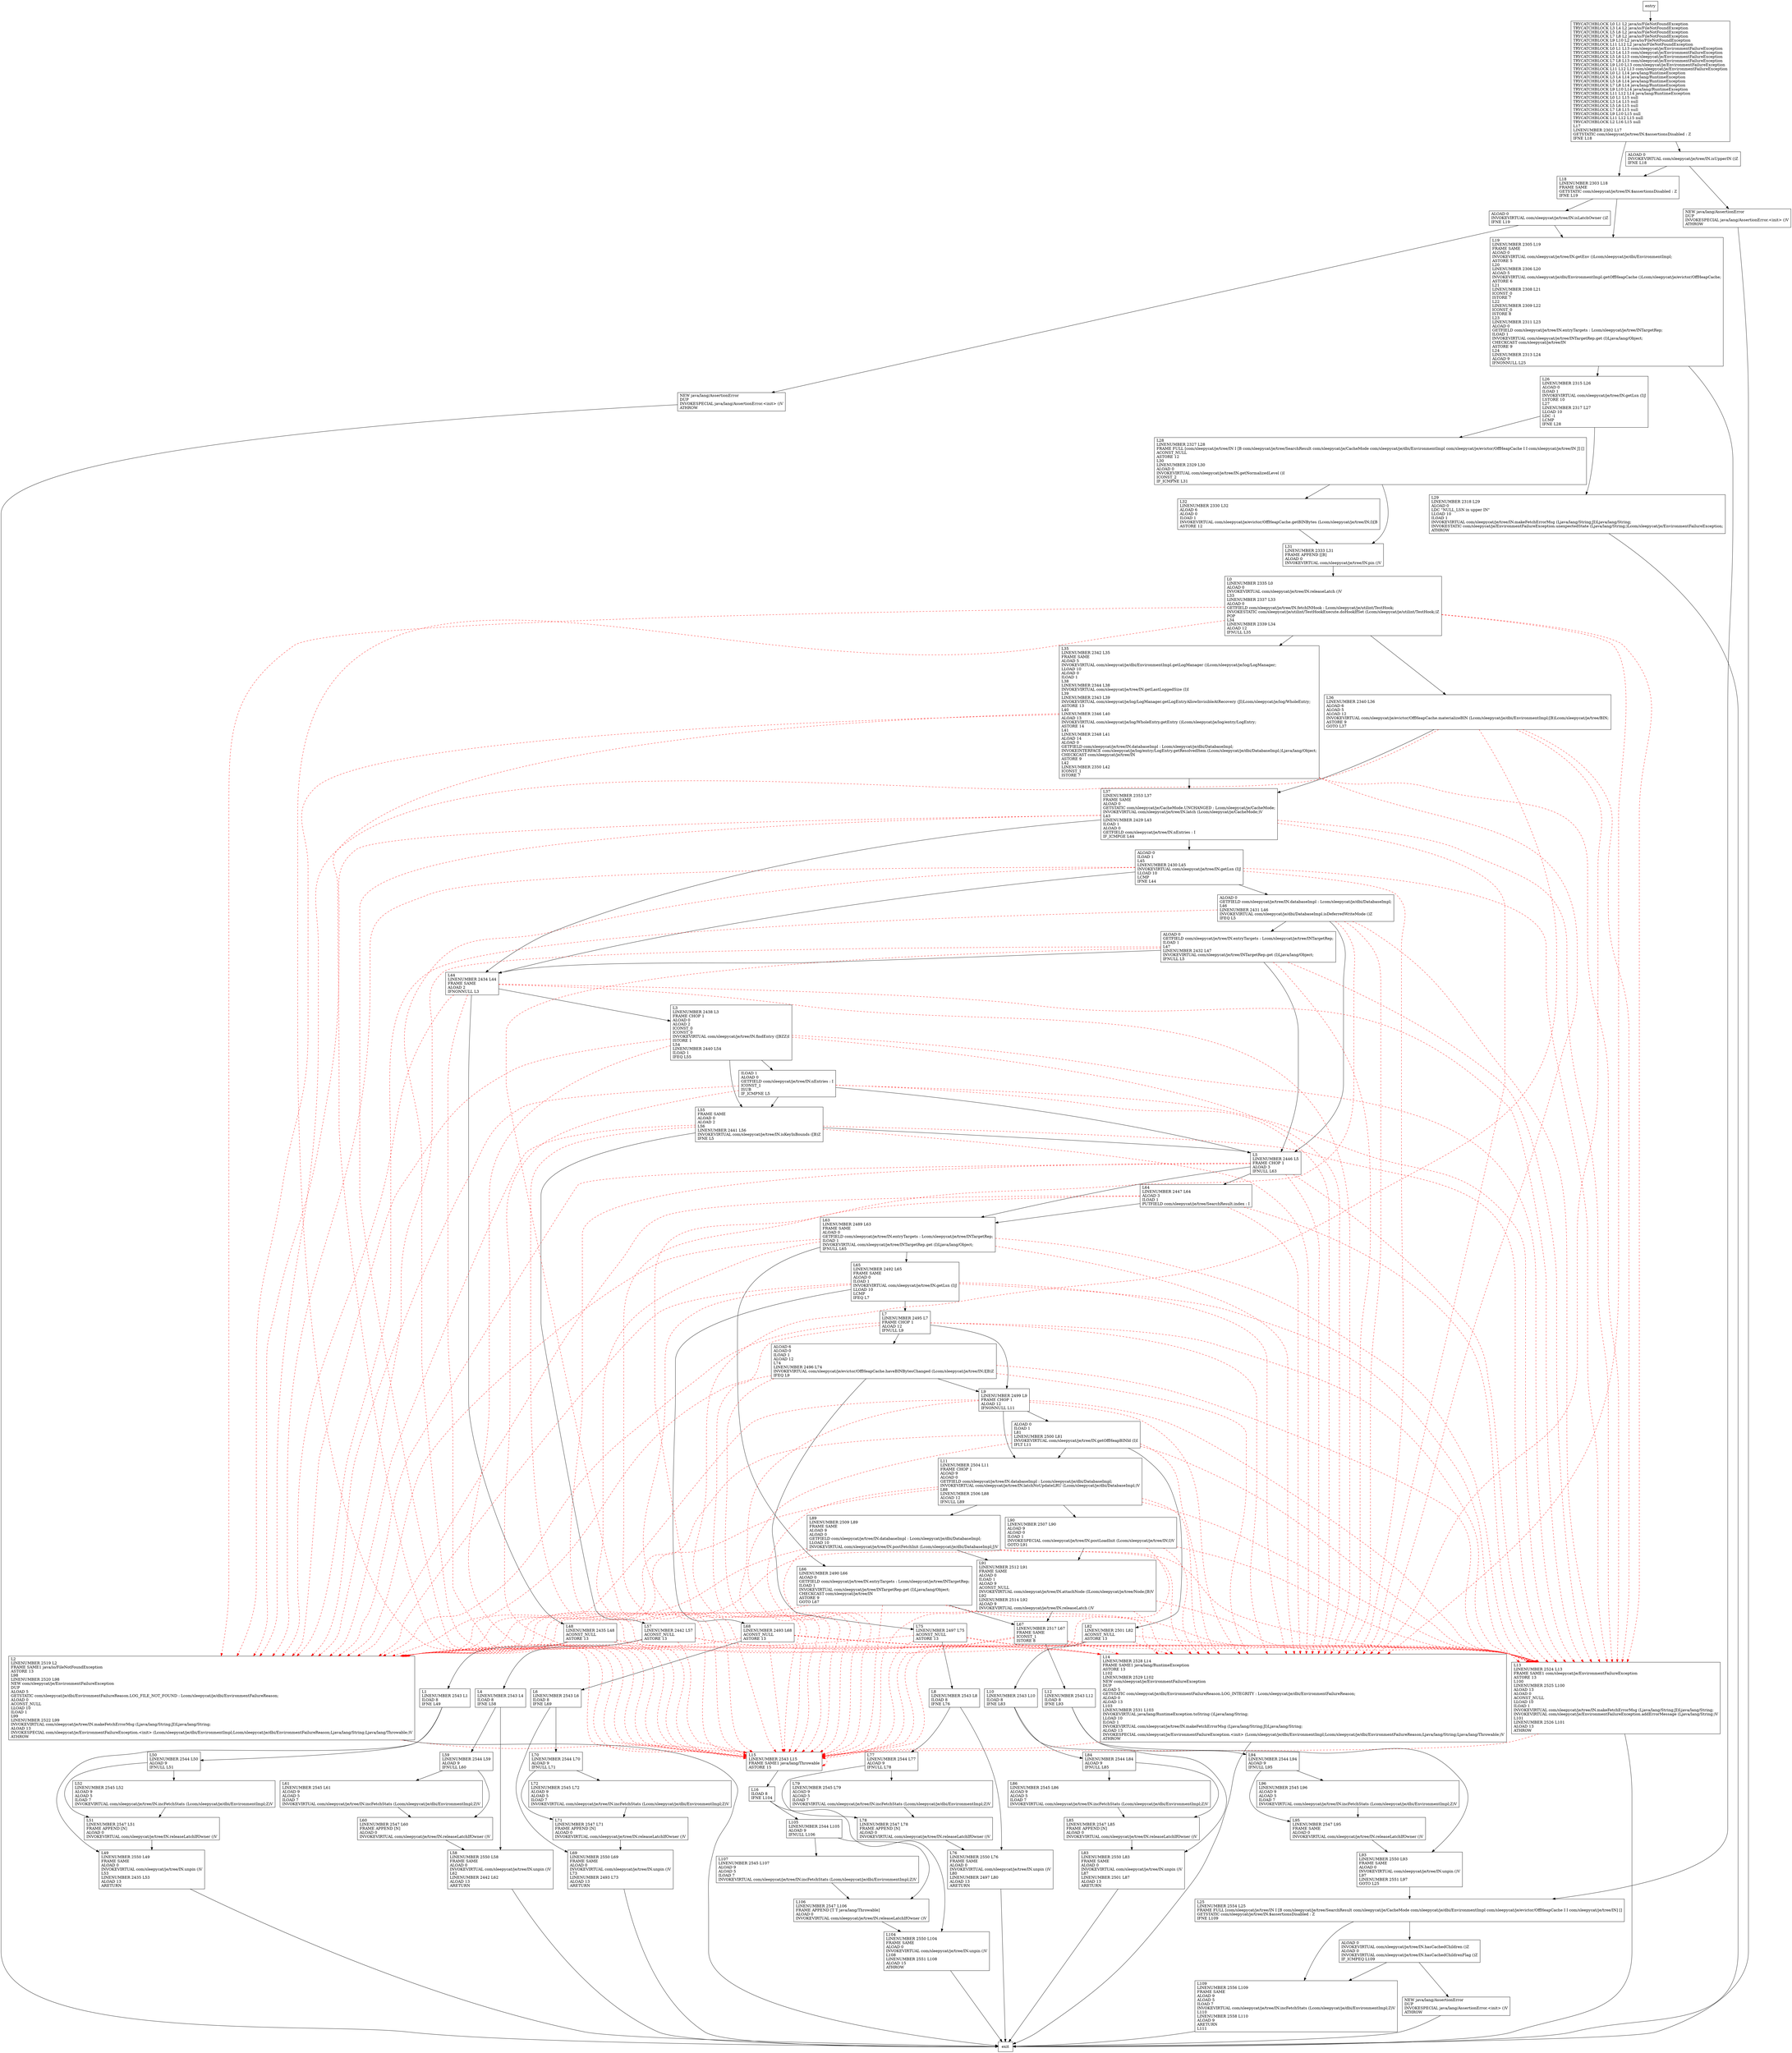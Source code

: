 digraph fetchINWithNoLatch {
node [shape=record];
688220660 [label="L7\lLINENUMBER 2495 L7\lFRAME CHOP 1\lALOAD 12\lIFNULL L9\l"];
1591822671 [label="L14\lLINENUMBER 2528 L14\lFRAME SAME1 java/lang/RuntimeException\lASTORE 13\lL102\lLINENUMBER 2529 L102\lNEW com/sleepycat/je/EnvironmentFailureException\lDUP\lALOAD 5\lGETSTATIC com/sleepycat/je/dbi/EnvironmentFailureReason.LOG_INTEGRITY : Lcom/sleepycat/je/dbi/EnvironmentFailureReason;\lALOAD 0\lALOAD 13\lL103\lLINENUMBER 2531 L103\lINVOKEVIRTUAL java/lang/RuntimeException.toString ()Ljava/lang/String;\lLLOAD 10\lILOAD 1\lINVOKEVIRTUAL com/sleepycat/je/tree/IN.makeFetchErrorMsg (Ljava/lang/String;JI)Ljava/lang/String;\lALOAD 13\lINVOKESPECIAL com/sleepycat/je/EnvironmentFailureException.\<init\> (Lcom/sleepycat/je/dbi/EnvironmentImpl;Lcom/sleepycat/je/dbi/EnvironmentFailureReason;Ljava/lang/String;Ljava/lang/Throwable;)V\lATHROW\l"];
1000175473 [label="L1\lLINENUMBER 2543 L1\lILOAD 8\lIFNE L49\l"];
372981376 [label="L28\lLINENUMBER 2327 L28\lFRAME FULL [com/sleepycat/je/tree/IN I [B com/sleepycat/je/tree/SearchResult com/sleepycat/je/CacheMode com/sleepycat/je/dbi/EnvironmentImpl com/sleepycat/je/evictor/OffHeapCache I I com/sleepycat/je/tree/IN J] []\lACONST_NULL\lASTORE 12\lL30\lLINENUMBER 2329 L30\lALOAD 0\lINVOKEVIRTUAL com/sleepycat/je/tree/IN.getNormalizedLevel ()I\lICONST_2\lIF_ICMPNE L31\l"];
1167672106 [label="ALOAD 0\lILOAD 1\lL45\lLINENUMBER 2430 L45\lINVOKEVIRTUAL com/sleepycat/je/tree/IN.getLsn (I)J\lLLOAD 10\lLCMP\lIFNE L44\l"];
2144893273 [label="L61\lLINENUMBER 2545 L61\lALOAD 9\lALOAD 5\lILOAD 7\lINVOKEVIRTUAL com/sleepycat/je/tree/IN.incFetchStats (Lcom/sleepycat/je/dbi/EnvironmentImpl;Z)V\l"];
1570722339 [label="L65\lLINENUMBER 2492 L65\lFRAME SAME\lALOAD 0\lILOAD 1\lINVOKEVIRTUAL com/sleepycat/je/tree/IN.getLsn (I)J\lLLOAD 10\lLCMP\lIFEQ L7\l"];
1776219440 [label="L0\lLINENUMBER 2335 L0\lALOAD 0\lINVOKEVIRTUAL com/sleepycat/je/tree/IN.releaseLatch ()V\lL33\lLINENUMBER 2337 L33\lALOAD 0\lGETFIELD com/sleepycat/je/tree/IN.fetchINHook : Lcom/sleepycat/je/utilint/TestHook;\lINVOKESTATIC com/sleepycat/je/utilint/TestHookExecute.doHookIfSet (Lcom/sleepycat/je/utilint/TestHook;)Z\lPOP\lL34\lLINENUMBER 2339 L34\lALOAD 12\lIFNULL L35\l"];
1716292671 [label="ALOAD 0\lILOAD 1\lL81\lLINENUMBER 2500 L81\lINVOKEVIRTUAL com/sleepycat/je/tree/IN.getOffHeapBINId (I)I\lIFLT L11\l"];
827139147 [label="L10\lLINENUMBER 2543 L10\lILOAD 8\lIFNE L83\l"];
1921387794 [label="L25\lLINENUMBER 2554 L25\lFRAME FULL [com/sleepycat/je/tree/IN I [B com/sleepycat/je/tree/SearchResult com/sleepycat/je/CacheMode com/sleepycat/je/dbi/EnvironmentImpl com/sleepycat/je/evictor/OffHeapCache I I com/sleepycat/je/tree/IN] []\lGETSTATIC com/sleepycat/je/tree/IN.$assertionsDisabled : Z\lIFNE L109\l"];
1006323357 [label="L90\lLINENUMBER 2507 L90\lALOAD 9\lALOAD 0\lILOAD 1\lINVOKESPECIAL com/sleepycat/je/tree/IN.postLoadInit (Lcom/sleepycat/je/tree/IN;I)V\lGOTO L91\l"];
1247280634 [label="L86\lLINENUMBER 2545 L86\lALOAD 9\lALOAD 5\lILOAD 7\lINVOKEVIRTUAL com/sleepycat/je/tree/IN.incFetchStats (Lcom/sleepycat/je/dbi/EnvironmentImpl;Z)V\l"];
1335457988 [label="L9\lLINENUMBER 2499 L9\lFRAME CHOP 1\lALOAD 12\lIFNONNULL L11\l"];
290663408 [label="L49\lLINENUMBER 2550 L49\lFRAME SAME\lALOAD 0\lINVOKEVIRTUAL com/sleepycat/je/tree/IN.unpin ()V\lL53\lLINENUMBER 2435 L53\lALOAD 13\lARETURN\l"];
1879596078 [label="L85\lLINENUMBER 2547 L85\lFRAME APPEND [N]\lALOAD 0\lINVOKEVIRTUAL com/sleepycat/je/tree/IN.releaseLatchIfOwner ()V\l"];
1392000364 [label="L19\lLINENUMBER 2305 L19\lFRAME SAME\lALOAD 0\lINVOKEVIRTUAL com/sleepycat/je/tree/IN.getEnv ()Lcom/sleepycat/je/dbi/EnvironmentImpl;\lASTORE 5\lL20\lLINENUMBER 2306 L20\lALOAD 5\lINVOKEVIRTUAL com/sleepycat/je/dbi/EnvironmentImpl.getOffHeapCache ()Lcom/sleepycat/je/evictor/OffHeapCache;\lASTORE 6\lL21\lLINENUMBER 2308 L21\lICONST_0\lISTORE 7\lL22\lLINENUMBER 2309 L22\lICONST_0\lISTORE 8\lL23\lLINENUMBER 2311 L23\lALOAD 0\lGETFIELD com/sleepycat/je/tree/IN.entryTargets : Lcom/sleepycat/je/tree/INTargetRep;\lILOAD 1\lINVOKEVIRTUAL com/sleepycat/je/tree/INTargetRep.get (I)Ljava/lang/Object;\lCHECKCAST com/sleepycat/je/tree/IN\lASTORE 9\lL24\lLINENUMBER 2313 L24\lALOAD 9\lIFNONNULL L25\l"];
987632891 [label="L96\lLINENUMBER 2545 L96\lALOAD 9\lALOAD 5\lILOAD 7\lINVOKEVIRTUAL com/sleepycat/je/tree/IN.incFetchStats (Lcom/sleepycat/je/dbi/EnvironmentImpl;Z)V\l"];
1257808218 [label="L68\lLINENUMBER 2493 L68\lACONST_NULL\lASTORE 13\l"];
1636192019 [label="L26\lLINENUMBER 2315 L26\lALOAD 0\lILOAD 1\lINVOKEVIRTUAL com/sleepycat/je/tree/IN.getLsn (I)J\lLSTORE 10\lL27\lLINENUMBER 2317 L27\lLLOAD 10\lLDC -1\lLCMP\lIFNE L28\l"];
693914766 [label="L83\lLINENUMBER 2550 L83\lFRAME SAME\lALOAD 0\lINVOKEVIRTUAL com/sleepycat/je/tree/IN.unpin ()V\lL87\lLINENUMBER 2501 L87\lALOAD 13\lARETURN\l"];
474551094 [label="ALOAD 0\lINVOKEVIRTUAL com/sleepycat/je/tree/IN.isUpperIN ()Z\lIFNE L18\l"];
458484104 [label="L104\lLINENUMBER 2550 L104\lFRAME SAME\lALOAD 0\lINVOKEVIRTUAL com/sleepycat/je/tree/IN.unpin ()V\lL108\lLINENUMBER 2551 L108\lALOAD 15\lATHROW\l"];
920885633 [label="L89\lLINENUMBER 2509 L89\lFRAME SAME\lALOAD 9\lALOAD 0\lGETFIELD com/sleepycat/je/tree/IN.databaseImpl : Lcom/sleepycat/je/dbi/DatabaseImpl;\lLLOAD 10\lINVOKEVIRTUAL com/sleepycat/je/tree/IN.postFetchInit (Lcom/sleepycat/je/dbi/DatabaseImpl;J)V\l"];
1911937021 [label="L94\lLINENUMBER 2544 L94\lALOAD 9\lIFNULL L95\l"];
623288150 [label="ALOAD 0\lINVOKEVIRTUAL com/sleepycat/je/tree/IN.hasCachedChildren ()Z\lALOAD 0\lINVOKEVIRTUAL com/sleepycat/je/tree/IN.hasCachedChildrenFlag ()Z\lIF_ICMPEQ L109\l"];
1443026816 [label="L105\lLINENUMBER 2544 L105\lALOAD 9\lIFNULL L106\l"];
1513992569 [label="TRYCATCHBLOCK L0 L1 L2 java/io/FileNotFoundException\lTRYCATCHBLOCK L3 L4 L2 java/io/FileNotFoundException\lTRYCATCHBLOCK L5 L6 L2 java/io/FileNotFoundException\lTRYCATCHBLOCK L7 L8 L2 java/io/FileNotFoundException\lTRYCATCHBLOCK L9 L10 L2 java/io/FileNotFoundException\lTRYCATCHBLOCK L11 L12 L2 java/io/FileNotFoundException\lTRYCATCHBLOCK L0 L1 L13 com/sleepycat/je/EnvironmentFailureException\lTRYCATCHBLOCK L3 L4 L13 com/sleepycat/je/EnvironmentFailureException\lTRYCATCHBLOCK L5 L6 L13 com/sleepycat/je/EnvironmentFailureException\lTRYCATCHBLOCK L7 L8 L13 com/sleepycat/je/EnvironmentFailureException\lTRYCATCHBLOCK L9 L10 L13 com/sleepycat/je/EnvironmentFailureException\lTRYCATCHBLOCK L11 L12 L13 com/sleepycat/je/EnvironmentFailureException\lTRYCATCHBLOCK L0 L1 L14 java/lang/RuntimeException\lTRYCATCHBLOCK L3 L4 L14 java/lang/RuntimeException\lTRYCATCHBLOCK L5 L6 L14 java/lang/RuntimeException\lTRYCATCHBLOCK L7 L8 L14 java/lang/RuntimeException\lTRYCATCHBLOCK L9 L10 L14 java/lang/RuntimeException\lTRYCATCHBLOCK L11 L12 L14 java/lang/RuntimeException\lTRYCATCHBLOCK L0 L1 L15 null\lTRYCATCHBLOCK L3 L4 L15 null\lTRYCATCHBLOCK L5 L6 L15 null\lTRYCATCHBLOCK L7 L8 L15 null\lTRYCATCHBLOCK L9 L10 L15 null\lTRYCATCHBLOCK L11 L12 L15 null\lTRYCATCHBLOCK L2 L16 L15 null\lL17\lLINENUMBER 2302 L17\lGETSTATIC com/sleepycat/je/tree/IN.$assertionsDisabled : Z\lIFNE L18\l"];
1773276839 [label="L2\lLINENUMBER 2519 L2\lFRAME SAME1 java/io/FileNotFoundException\lASTORE 13\lL98\lLINENUMBER 2520 L98\lNEW com/sleepycat/je/EnvironmentFailureException\lDUP\lALOAD 5\lGETSTATIC com/sleepycat/je/dbi/EnvironmentFailureReason.LOG_FILE_NOT_FOUND : Lcom/sleepycat/je/dbi/EnvironmentFailureReason;\lALOAD 0\lACONST_NULL\lLLOAD 10\lILOAD 1\lL99\lLINENUMBER 2522 L99\lINVOKEVIRTUAL com/sleepycat/je/tree/IN.makeFetchErrorMsg (Ljava/lang/String;JI)Ljava/lang/String;\lALOAD 13\lINVOKESPECIAL com/sleepycat/je/EnvironmentFailureException.\<init\> (Lcom/sleepycat/je/dbi/EnvironmentImpl;Lcom/sleepycat/je/dbi/EnvironmentFailureReason;Ljava/lang/String;Ljava/lang/Throwable;)V\lATHROW\l"];
783673998 [label="L60\lLINENUMBER 2547 L60\lFRAME APPEND [N]\lALOAD 0\lINVOKEVIRTUAL com/sleepycat/je/tree/IN.releaseLatchIfOwner ()V\l"];
1089475733 [label="L15\lLINENUMBER 2543 L15\lFRAME SAME1 java/lang/Throwable\lASTORE 15\l"];
550021015 [label="L52\lLINENUMBER 2545 L52\lALOAD 9\lALOAD 5\lILOAD 7\lINVOKEVIRTUAL com/sleepycat/je/tree/IN.incFetchStats (Lcom/sleepycat/je/dbi/EnvironmentImpl;Z)V\l"];
66443445 [label="L58\lLINENUMBER 2550 L58\lFRAME SAME\lALOAD 0\lINVOKEVIRTUAL com/sleepycat/je/tree/IN.unpin ()V\lL62\lLINENUMBER 2442 L62\lALOAD 13\lARETURN\l"];
1457236891 [label="ALOAD 0\lGETFIELD com/sleepycat/je/tree/IN.databaseImpl : Lcom/sleepycat/je/dbi/DatabaseImpl;\lL46\lLINENUMBER 2431 L46\lINVOKEVIRTUAL com/sleepycat/je/dbi/DatabaseImpl.isDeferredWriteMode ()Z\lIFEQ L5\l"];
160932720 [label="L95\lLINENUMBER 2547 L95\lFRAME SAME\lALOAD 0\lINVOKEVIRTUAL com/sleepycat/je/tree/IN.releaseLatchIfOwner ()V\l"];
1771239187 [label="L6\lLINENUMBER 2543 L6\lILOAD 8\lIFNE L69\l"];
282835184 [label="L93\lLINENUMBER 2550 L93\lFRAME SAME\lALOAD 0\lINVOKEVIRTUAL com/sleepycat/je/tree/IN.unpin ()V\lL97\lLINENUMBER 2551 L97\lGOTO L25\l"];
1624345315 [label="L64\lLINENUMBER 2447 L64\lALOAD 3\lILOAD 1\lPUTFIELD com/sleepycat/je/tree/SearchResult.index : I\l"];
2112227211 [label="L78\lLINENUMBER 2547 L78\lFRAME APPEND [N]\lALOAD 0\lINVOKEVIRTUAL com/sleepycat/je/tree/IN.releaseLatchIfOwner ()V\l"];
617149309 [label="L69\lLINENUMBER 2550 L69\lFRAME SAME\lALOAD 0\lINVOKEVIRTUAL com/sleepycat/je/tree/IN.unpin ()V\lL73\lLINENUMBER 2493 L73\lALOAD 13\lARETURN\l"];
136473598 [label="NEW java/lang/AssertionError\lDUP\lINVOKESPECIAL java/lang/AssertionError.\<init\> ()V\lATHROW\l"];
279712919 [label="L5\lLINENUMBER 2446 L5\lFRAME CHOP 1\lALOAD 3\lIFNULL L63\l"];
1380267623 [label="L63\lLINENUMBER 2489 L63\lFRAME SAME\lALOAD 0\lGETFIELD com/sleepycat/je/tree/IN.entryTargets : Lcom/sleepycat/je/tree/INTargetRep;\lILOAD 1\lINVOKEVIRTUAL com/sleepycat/je/tree/INTargetRep.get (I)Ljava/lang/Object;\lIFNULL L65\l"];
1630666221 [label="L66\lLINENUMBER 2490 L66\lALOAD 0\lGETFIELD com/sleepycat/je/tree/IN.entryTargets : Lcom/sleepycat/je/tree/INTargetRep;\lILOAD 1\lINVOKEVIRTUAL com/sleepycat/je/tree/INTargetRep.get (I)Ljava/lang/Object;\lCHECKCAST com/sleepycat/je/tree/IN\lASTORE 9\lGOTO L67\l"];
826697829 [label="L77\lLINENUMBER 2544 L77\lALOAD 9\lIFNULL L78\l"];
687759297 [label="L16\lILOAD 8\lIFNE L104\l"];
354738252 [label="L59\lLINENUMBER 2544 L59\lALOAD 9\lIFNULL L60\l"];
1219926721 [label="L18\lLINENUMBER 2303 L18\lFRAME SAME\lGETSTATIC com/sleepycat/je/tree/IN.$assertionsDisabled : Z\lIFNE L19\l"];
1463228472 [label="L44\lLINENUMBER 2434 L44\lFRAME SAME\lALOAD 2\lIFNONNULL L3\l"];
450878531 [label="L50\lLINENUMBER 2544 L50\lALOAD 9\lIFNULL L51\l"];
1135479434 [label="L91\lLINENUMBER 2512 L91\lFRAME SAME\lALOAD 0\lILOAD 1\lALOAD 9\lACONST_NULL\lINVOKEVIRTUAL com/sleepycat/je/tree/IN.attachNode (ILcom/sleepycat/je/tree/Node;[B)V\lL92\lLINENUMBER 2514 L92\lALOAD 9\lINVOKEVIRTUAL com/sleepycat/je/tree/IN.releaseLatch ()V\l"];
114711202 [label="L13\lLINENUMBER 2524 L13\lFRAME SAME1 com/sleepycat/je/EnvironmentFailureException\lASTORE 13\lL100\lLINENUMBER 2525 L100\lALOAD 13\lALOAD 0\lACONST_NULL\lLLOAD 10\lILOAD 1\lINVOKEVIRTUAL com/sleepycat/je/tree/IN.makeFetchErrorMsg (Ljava/lang/String;JI)Ljava/lang/String;\lINVOKEVIRTUAL com/sleepycat/je/EnvironmentFailureException.addErrorMessage (Ljava/lang/String;)V\lL101\lLINENUMBER 2526 L101\lALOAD 13\lATHROW\l"];
117200038 [label="ALOAD 0\lINVOKEVIRTUAL com/sleepycat/je/tree/IN.isLatchOwner ()Z\lIFNE L19\l"];
220476234 [label="L37\lLINENUMBER 2353 L37\lFRAME SAME\lALOAD 0\lGETSTATIC com/sleepycat/je/CacheMode.UNCHANGED : Lcom/sleepycat/je/CacheMode;\lINVOKEVIRTUAL com/sleepycat/je/tree/IN.latch (Lcom/sleepycat/je/CacheMode;)V\lL43\lLINENUMBER 2429 L43\lILOAD 1\lALOAD 0\lGETFIELD com/sleepycat/je/tree/IN.nEntries : I\lIF_ICMPGE L44\l"];
357584336 [label="L48\lLINENUMBER 2435 L48\lACONST_NULL\lASTORE 13\l"];
1989982627 [label="L36\lLINENUMBER 2340 L36\lALOAD 6\lALOAD 5\lALOAD 12\lINVOKEVIRTUAL com/sleepycat/je/evictor/OffHeapCache.materializeBIN (Lcom/sleepycat/je/dbi/EnvironmentImpl;[B)Lcom/sleepycat/je/tree/BIN;\lASTORE 9\lGOTO L37\l"];
1391566853 [label="L75\lLINENUMBER 2497 L75\lACONST_NULL\lASTORE 13\l"];
924103945 [label="L35\lLINENUMBER 2342 L35\lFRAME SAME\lALOAD 5\lINVOKEVIRTUAL com/sleepycat/je/dbi/EnvironmentImpl.getLogManager ()Lcom/sleepycat/je/log/LogManager;\lLLOAD 10\lALOAD 0\lILOAD 1\lL38\lLINENUMBER 2344 L38\lINVOKEVIRTUAL com/sleepycat/je/tree/IN.getLastLoggedSize (I)I\lL39\lLINENUMBER 2343 L39\lINVOKEVIRTUAL com/sleepycat/je/log/LogManager.getLogEntryAllowInvisibleAtRecovery (JI)Lcom/sleepycat/je/log/WholeEntry;\lASTORE 13\lL40\lLINENUMBER 2346 L40\lALOAD 13\lINVOKEVIRTUAL com/sleepycat/je/log/WholeEntry.getEntry ()Lcom/sleepycat/je/log/entry/LogEntry;\lASTORE 14\lL41\lLINENUMBER 2348 L41\lALOAD 14\lALOAD 0\lGETFIELD com/sleepycat/je/tree/IN.databaseImpl : Lcom/sleepycat/je/dbi/DatabaseImpl;\lINVOKEINTERFACE com/sleepycat/je/log/entry/LogEntry.getResolvedItem (Lcom/sleepycat/je/dbi/DatabaseImpl;)Ljava/lang/Object;\lCHECKCAST com/sleepycat/je/tree/IN\lASTORE 9\lL42\lLINENUMBER 2350 L42\lICONST_1\lISTORE 7\l"];
2061542954 [label="NEW java/lang/AssertionError\lDUP\lINVOKESPECIAL java/lang/AssertionError.\<init\> ()V\lATHROW\l"];
1404616696 [label="L55\lFRAME SAME\lALOAD 0\lALOAD 2\lL56\lLINENUMBER 2441 L56\lINVOKEVIRTUAL com/sleepycat/je/tree/IN.isKeyInBounds ([B)Z\lIFNE L5\l"];
1365266389 [label="L107\lLINENUMBER 2545 L107\lALOAD 9\lALOAD 5\lILOAD 7\lINVOKEVIRTUAL com/sleepycat/je/tree/IN.incFetchStats (Lcom/sleepycat/je/dbi/EnvironmentImpl;Z)V\l"];
1088083202 [label="L4\lLINENUMBER 2543 L4\lILOAD 8\lIFNE L58\l"];
647148025 [label="L67\lLINENUMBER 2517 L67\lFRAME SAME\lICONST_1\lISTORE 8\l"];
810538865 [label="L72\lLINENUMBER 2545 L72\lALOAD 9\lALOAD 5\lILOAD 7\lINVOKEVIRTUAL com/sleepycat/je/tree/IN.incFetchStats (Lcom/sleepycat/je/dbi/EnvironmentImpl;Z)V\l"];
1928384710 [label="NEW java/lang/AssertionError\lDUP\lINVOKESPECIAL java/lang/AssertionError.\<init\> ()V\lATHROW\l"];
1552031171 [label="ALOAD 6\lALOAD 0\lILOAD 1\lALOAD 12\lL74\lLINENUMBER 2496 L74\lINVOKEVIRTUAL com/sleepycat/je/evictor/OffHeapCache.haveBINBytesChanged (Lcom/sleepycat/je/tree/IN;I[B)Z\lIFEQ L9\l"];
1068646995 [label="L71\lLINENUMBER 2547 L71\lFRAME APPEND [N]\lALOAD 0\lINVOKEVIRTUAL com/sleepycat/je/tree/IN.releaseLatchIfOwner ()V\l"];
1224261038 [label="L84\lLINENUMBER 2544 L84\lALOAD 9\lIFNULL L85\l"];
2060020841 [label="ALOAD 0\lGETFIELD com/sleepycat/je/tree/IN.entryTargets : Lcom/sleepycat/je/tree/INTargetRep;\lILOAD 1\lL47\lLINENUMBER 2432 L47\lINVOKEVIRTUAL com/sleepycat/je/tree/INTargetRep.get (I)Ljava/lang/Object;\lIFNULL L5\l"];
976764781 [label="L32\lLINENUMBER 2330 L32\lALOAD 6\lALOAD 0\lILOAD 1\lINVOKEVIRTUAL com/sleepycat/je/evictor/OffHeapCache.getBINBytes (Lcom/sleepycat/je/tree/IN;I)[B\lASTORE 12\l"];
42818927 [label="L12\lLINENUMBER 2543 L12\lILOAD 8\lIFNE L93\l"];
1051583035 [label="L57\lLINENUMBER 2442 L57\lACONST_NULL\lASTORE 13\l"];
557661651 [label="L109\lLINENUMBER 2556 L109\lFRAME SAME\lALOAD 9\lALOAD 5\lILOAD 7\lINVOKEVIRTUAL com/sleepycat/je/tree/IN.incFetchStats (Lcom/sleepycat/je/dbi/EnvironmentImpl;Z)V\lL110\lLINENUMBER 2558 L110\lALOAD 9\lARETURN\lL111\l"];
1588841617 [label="L3\lLINENUMBER 2438 L3\lFRAME CHOP 1\lALOAD 0\lALOAD 2\lICONST_0\lICONST_0\lINVOKEVIRTUAL com/sleepycat/je/tree/IN.findEntry ([BZZ)I\lISTORE 1\lL54\lLINENUMBER 2440 L54\lILOAD 1\lIFEQ L55\l"];
929124499 [label="L51\lLINENUMBER 2547 L51\lFRAME APPEND [N]\lALOAD 0\lINVOKEVIRTUAL com/sleepycat/je/tree/IN.releaseLatchIfOwner ()V\l"];
1530663636 [label="ILOAD 1\lALOAD 0\lGETFIELD com/sleepycat/je/tree/IN.nEntries : I\lICONST_1\lISUB\lIF_ICMPNE L5\l"];
483070325 [label="L76\lLINENUMBER 2550 L76\lFRAME SAME\lALOAD 0\lINVOKEVIRTUAL com/sleepycat/je/tree/IN.unpin ()V\lL80\lLINENUMBER 2497 L80\lALOAD 13\lARETURN\l"];
1063377683 [label="L8\lLINENUMBER 2543 L8\lILOAD 8\lIFNE L76\l"];
1771375515 [label="L29\lLINENUMBER 2318 L29\lALOAD 0\lLDC \"NULL_LSN in upper IN\"\lLLOAD 10\lILOAD 1\lINVOKEVIRTUAL com/sleepycat/je/tree/IN.makeFetchErrorMsg (Ljava/lang/String;JI)Ljava/lang/String;\lINVOKESTATIC com/sleepycat/je/EnvironmentFailureException.unexpectedState (Ljava/lang/String;)Lcom/sleepycat/je/EnvironmentFailureException;\lATHROW\l"];
856007007 [label="L11\lLINENUMBER 2504 L11\lFRAME CHOP 1\lALOAD 9\lALOAD 0\lGETFIELD com/sleepycat/je/tree/IN.databaseImpl : Lcom/sleepycat/je/dbi/DatabaseImpl;\lINVOKEVIRTUAL com/sleepycat/je/tree/IN.latchNoUpdateLRU (Lcom/sleepycat/je/dbi/DatabaseImpl;)V\lL88\lLINENUMBER 2506 L88\lALOAD 12\lIFNULL L89\l"];
1700330154 [label="L106\lLINENUMBER 2547 L106\lFRAME APPEND [T T java/lang/Throwable]\lALOAD 0\lINVOKEVIRTUAL com/sleepycat/je/tree/IN.releaseLatchIfOwner ()V\l"];
2022988709 [label="L31\lLINENUMBER 2333 L31\lFRAME APPEND [[B]\lALOAD 0\lINVOKEVIRTUAL com/sleepycat/je/tree/IN.pin ()V\l"];
1682691539 [label="L82\lLINENUMBER 2501 L82\lACONST_NULL\lASTORE 13\l"];
65123213 [label="L70\lLINENUMBER 2544 L70\lALOAD 9\lIFNULL L71\l"];
575168954 [label="L79\lLINENUMBER 2545 L79\lALOAD 9\lALOAD 5\lILOAD 7\lINVOKEVIRTUAL com/sleepycat/je/tree/IN.incFetchStats (Lcom/sleepycat/je/dbi/EnvironmentImpl;Z)V\l"];
entry;
exit;
688220660 -> 1335457988
688220660 -> 1591822671 [style=dashed, color=red]
688220660 -> 1089475733 [style=dashed, color=red]
688220660 -> 1552031171
688220660 -> 114711202 [style=dashed, color=red]
688220660 -> 1773276839 [style=dashed, color=red]
1591822671 -> 1089475733 [style=dashed, color=red]
1591822671 -> exit
1000175473 -> 290663408
1000175473 -> 450878531
372981376 -> 2022988709
372981376 -> 976764781
1167672106 -> 1591822671 [style=dashed, color=red]
1167672106 -> 1089475733 [style=dashed, color=red]
1167672106 -> 1457236891
1167672106 -> 1463228472
1167672106 -> 114711202 [style=dashed, color=red]
1167672106 -> 1773276839 [style=dashed, color=red]
2144893273 -> 783673998
1570722339 -> 688220660
1570722339 -> 1591822671 [style=dashed, color=red]
1570722339 -> 1089475733 [style=dashed, color=red]
1570722339 -> 1257808218
1570722339 -> 114711202 [style=dashed, color=red]
1570722339 -> 1773276839 [style=dashed, color=red]
1776219440 -> 1989982627
1776219440 -> 1591822671 [style=dashed, color=red]
1776219440 -> 1089475733 [style=dashed, color=red]
1776219440 -> 924103945
1776219440 -> 114711202 [style=dashed, color=red]
1776219440 -> 1773276839 [style=dashed, color=red]
1716292671 -> 1591822671 [style=dashed, color=red]
1716292671 -> 1089475733 [style=dashed, color=red]
1716292671 -> 856007007
1716292671 -> 1682691539
1716292671 -> 114711202 [style=dashed, color=red]
1716292671 -> 1773276839 [style=dashed, color=red]
827139147 -> 693914766
827139147 -> 1224261038
1921387794 -> 623288150
1921387794 -> 557661651
1006323357 -> 1591822671 [style=dashed, color=red]
1006323357 -> 1089475733 [style=dashed, color=red]
1006323357 -> 1135479434
1006323357 -> 114711202 [style=dashed, color=red]
1006323357 -> 1773276839 [style=dashed, color=red]
1247280634 -> 1879596078
1335457988 -> 1591822671 [style=dashed, color=red]
1335457988 -> 1089475733 [style=dashed, color=red]
1335457988 -> 856007007
1335457988 -> 1716292671
1335457988 -> 114711202 [style=dashed, color=red]
1335457988 -> 1773276839 [style=dashed, color=red]
290663408 -> exit
1879596078 -> 693914766
1392000364 -> 1636192019
1392000364 -> 1921387794
987632891 -> 160932720
1257808218 -> 1591822671 [style=dashed, color=red]
1257808218 -> 1089475733 [style=dashed, color=red]
1257808218 -> 1771239187
1257808218 -> 114711202 [style=dashed, color=red]
1257808218 -> 1773276839 [style=dashed, color=red]
1636192019 -> 1771375515
1636192019 -> 372981376
693914766 -> exit
474551094 -> 1219926721
474551094 -> 136473598
458484104 -> exit
920885633 -> 1591822671 [style=dashed, color=red]
920885633 -> 1089475733 [style=dashed, color=red]
920885633 -> 1135479434
920885633 -> 114711202 [style=dashed, color=red]
920885633 -> 1773276839 [style=dashed, color=red]
1911937021 -> 987632891
1911937021 -> 160932720
623288150 -> 1928384710
623288150 -> 557661651
1443026816 -> 1700330154
1443026816 -> 1365266389
1513992569 -> 1219926721
1513992569 -> 474551094
1773276839 -> 1089475733 [style=dashed, color=red]
1773276839 -> exit
783673998 -> 66443445
1089475733 -> 1089475733 [style=dashed, color=red]
1089475733 -> 687759297
550021015 -> 929124499
66443445 -> exit
1457236891 -> 1591822671 [style=dashed, color=red]
1457236891 -> 1089475733 [style=dashed, color=red]
1457236891 -> 2060020841
1457236891 -> 279712919
1457236891 -> 114711202 [style=dashed, color=red]
1457236891 -> 1773276839 [style=dashed, color=red]
160932720 -> 282835184
1771239187 -> 617149309
1771239187 -> 65123213
entry -> 1513992569
282835184 -> 1921387794
1624345315 -> 1591822671 [style=dashed, color=red]
1624345315 -> 1089475733 [style=dashed, color=red]
1624345315 -> 114711202 [style=dashed, color=red]
1624345315 -> 1380267623
1624345315 -> 1773276839 [style=dashed, color=red]
2112227211 -> 483070325
617149309 -> exit
136473598 -> exit
279712919 -> 1591822671 [style=dashed, color=red]
279712919 -> 1089475733 [style=dashed, color=red]
279712919 -> 1624345315
279712919 -> 114711202 [style=dashed, color=red]
279712919 -> 1380267623
279712919 -> 1773276839 [style=dashed, color=red]
1380267623 -> 1630666221
1380267623 -> 1591822671 [style=dashed, color=red]
1380267623 -> 1089475733 [style=dashed, color=red]
1380267623 -> 1570722339
1380267623 -> 114711202 [style=dashed, color=red]
1380267623 -> 1773276839 [style=dashed, color=red]
1630666221 -> 647148025
1630666221 -> 1591822671 [style=dashed, color=red]
1630666221 -> 1089475733 [style=dashed, color=red]
1630666221 -> 114711202 [style=dashed, color=red]
1630666221 -> 1773276839 [style=dashed, color=red]
826697829 -> 2112227211
826697829 -> 575168954
687759297 -> 458484104
687759297 -> 1443026816
354738252 -> 783673998
354738252 -> 2144893273
1219926721 -> 1392000364
1219926721 -> 117200038
1463228472 -> 1588841617
1463228472 -> 1591822671 [style=dashed, color=red]
1463228472 -> 1089475733 [style=dashed, color=red]
1463228472 -> 114711202 [style=dashed, color=red]
1463228472 -> 1773276839 [style=dashed, color=red]
1463228472 -> 357584336
450878531 -> 929124499
450878531 -> 550021015
1135479434 -> 647148025
1135479434 -> 1591822671 [style=dashed, color=red]
1135479434 -> 1089475733 [style=dashed, color=red]
1135479434 -> 114711202 [style=dashed, color=red]
1135479434 -> 1773276839 [style=dashed, color=red]
114711202 -> 1089475733 [style=dashed, color=red]
114711202 -> exit
117200038 -> 1392000364
117200038 -> 2061542954
220476234 -> 1591822671 [style=dashed, color=red]
220476234 -> 1089475733 [style=dashed, color=red]
220476234 -> 1167672106
220476234 -> 1463228472
220476234 -> 114711202 [style=dashed, color=red]
220476234 -> 1773276839 [style=dashed, color=red]
357584336 -> 1591822671 [style=dashed, color=red]
357584336 -> 1089475733 [style=dashed, color=red]
357584336 -> 1000175473
357584336 -> 114711202 [style=dashed, color=red]
357584336 -> 1773276839 [style=dashed, color=red]
1989982627 -> 1591822671 [style=dashed, color=red]
1989982627 -> 1089475733 [style=dashed, color=red]
1989982627 -> 114711202 [style=dashed, color=red]
1989982627 -> 1773276839 [style=dashed, color=red]
1989982627 -> 220476234
1391566853 -> 1591822671 [style=dashed, color=red]
1391566853 -> 1089475733 [style=dashed, color=red]
1391566853 -> 1063377683
1391566853 -> 114711202 [style=dashed, color=red]
1391566853 -> 1773276839 [style=dashed, color=red]
924103945 -> 1591822671 [style=dashed, color=red]
924103945 -> 1089475733 [style=dashed, color=red]
924103945 -> 114711202 [style=dashed, color=red]
924103945 -> 1773276839 [style=dashed, color=red]
924103945 -> 220476234
2061542954 -> exit
1404616696 -> 1591822671 [style=dashed, color=red]
1404616696 -> 1089475733 [style=dashed, color=red]
1404616696 -> 279712919
1404616696 -> 114711202 [style=dashed, color=red]
1404616696 -> 1773276839 [style=dashed, color=red]
1404616696 -> 1051583035
1365266389 -> 1700330154
1088083202 -> 66443445
1088083202 -> 354738252
647148025 -> 1591822671 [style=dashed, color=red]
647148025 -> 1089475733 [style=dashed, color=red]
647148025 -> 114711202 [style=dashed, color=red]
647148025 -> 1773276839 [style=dashed, color=red]
647148025 -> 42818927
810538865 -> 1068646995
1928384710 -> exit
1552031171 -> 1335457988
1552031171 -> 1591822671 [style=dashed, color=red]
1552031171 -> 1089475733 [style=dashed, color=red]
1552031171 -> 1391566853
1552031171 -> 114711202 [style=dashed, color=red]
1552031171 -> 1773276839 [style=dashed, color=red]
1068646995 -> 617149309
1224261038 -> 1879596078
1224261038 -> 1247280634
2060020841 -> 1591822671 [style=dashed, color=red]
2060020841 -> 1089475733 [style=dashed, color=red]
2060020841 -> 1463228472
2060020841 -> 279712919
2060020841 -> 114711202 [style=dashed, color=red]
2060020841 -> 1773276839 [style=dashed, color=red]
976764781 -> 2022988709
42818927 -> 282835184
42818927 -> 1911937021
1051583035 -> 1591822671 [style=dashed, color=red]
1051583035 -> 1089475733 [style=dashed, color=red]
1051583035 -> 114711202 [style=dashed, color=red]
1051583035 -> 1773276839 [style=dashed, color=red]
1051583035 -> 1088083202
557661651 -> exit
1588841617 -> 1530663636
1588841617 -> 1591822671 [style=dashed, color=red]
1588841617 -> 1089475733 [style=dashed, color=red]
1588841617 -> 114711202 [style=dashed, color=red]
1588841617 -> 1404616696
1588841617 -> 1773276839 [style=dashed, color=red]
929124499 -> 290663408
1530663636 -> 1591822671 [style=dashed, color=red]
1530663636 -> 1089475733 [style=dashed, color=red]
1530663636 -> 279712919
1530663636 -> 114711202 [style=dashed, color=red]
1530663636 -> 1404616696
1530663636 -> 1773276839 [style=dashed, color=red]
483070325 -> exit
1063377683 -> 483070325
1063377683 -> 826697829
1771375515 -> exit
856007007 -> 1591822671 [style=dashed, color=red]
856007007 -> 1089475733 [style=dashed, color=red]
856007007 -> 920885633
856007007 -> 1006323357
856007007 -> 114711202 [style=dashed, color=red]
856007007 -> 1773276839 [style=dashed, color=red]
1700330154 -> 458484104
2022988709 -> 1776219440
1682691539 -> 1591822671 [style=dashed, color=red]
1682691539 -> 1089475733 [style=dashed, color=red]
1682691539 -> 827139147
1682691539 -> 114711202 [style=dashed, color=red]
1682691539 -> 1773276839 [style=dashed, color=red]
65123213 -> 810538865
65123213 -> 1068646995
575168954 -> 2112227211
}
